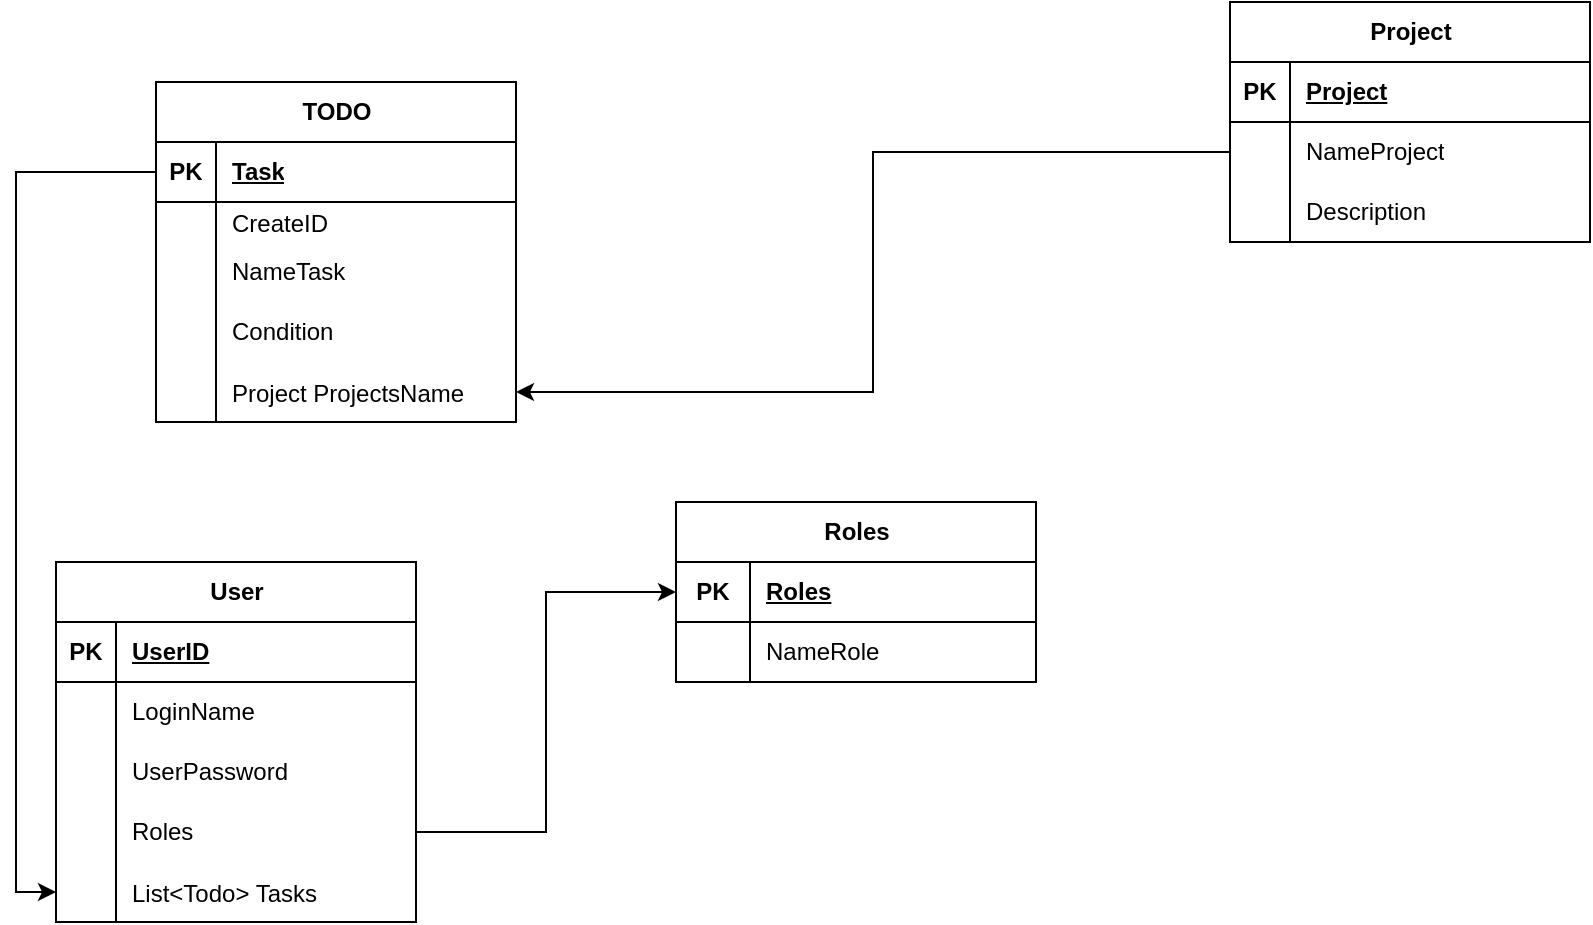 <mxfile version="24.7.8" pages="3">
  <diagram name="Отношение сущностей" id="Df2KR4DPKCaDFUiFFmCZ">
    <mxGraphModel dx="1036" dy="1775" grid="1" gridSize="10" guides="1" tooltips="1" connect="1" arrows="1" fold="1" page="1" pageScale="1" pageWidth="827" pageHeight="1169" math="0" shadow="0">
      <root>
        <mxCell id="0" />
        <mxCell id="1" parent="0" />
        <mxCell id="jYdK0u2jAqZh8rtlCzeY-1" value="User" style="shape=table;startSize=30;container=1;collapsible=1;childLayout=tableLayout;fixedRows=1;rowLines=0;fontStyle=1;align=center;resizeLast=1;html=1;" parent="1" vertex="1">
          <mxGeometry x="43" y="-580" width="180" height="180" as="geometry" />
        </mxCell>
        <mxCell id="jYdK0u2jAqZh8rtlCzeY-2" value="" style="shape=tableRow;horizontal=0;startSize=0;swimlaneHead=0;swimlaneBody=0;fillColor=none;collapsible=0;dropTarget=0;points=[[0,0.5],[1,0.5]];portConstraint=eastwest;top=0;left=0;right=0;bottom=1;" parent="jYdK0u2jAqZh8rtlCzeY-1" vertex="1">
          <mxGeometry y="30" width="180" height="30" as="geometry" />
        </mxCell>
        <mxCell id="jYdK0u2jAqZh8rtlCzeY-3" value="PK" style="shape=partialRectangle;connectable=0;fillColor=none;top=0;left=0;bottom=0;right=0;fontStyle=1;overflow=hidden;whiteSpace=wrap;html=1;" parent="jYdK0u2jAqZh8rtlCzeY-2" vertex="1">
          <mxGeometry width="30" height="30" as="geometry">
            <mxRectangle width="30" height="30" as="alternateBounds" />
          </mxGeometry>
        </mxCell>
        <mxCell id="jYdK0u2jAqZh8rtlCzeY-4" value="UserID" style="shape=partialRectangle;connectable=0;fillColor=none;top=0;left=0;bottom=0;right=0;align=left;spacingLeft=6;fontStyle=5;overflow=hidden;whiteSpace=wrap;html=1;" parent="jYdK0u2jAqZh8rtlCzeY-2" vertex="1">
          <mxGeometry x="30" width="150" height="30" as="geometry">
            <mxRectangle width="150" height="30" as="alternateBounds" />
          </mxGeometry>
        </mxCell>
        <mxCell id="jYdK0u2jAqZh8rtlCzeY-5" value="" style="shape=tableRow;horizontal=0;startSize=0;swimlaneHead=0;swimlaneBody=0;fillColor=none;collapsible=0;dropTarget=0;points=[[0,0.5],[1,0.5]];portConstraint=eastwest;top=0;left=0;right=0;bottom=0;" parent="jYdK0u2jAqZh8rtlCzeY-1" vertex="1">
          <mxGeometry y="60" width="180" height="30" as="geometry" />
        </mxCell>
        <mxCell id="jYdK0u2jAqZh8rtlCzeY-6" value="" style="shape=partialRectangle;connectable=0;fillColor=none;top=0;left=0;bottom=0;right=0;editable=1;overflow=hidden;whiteSpace=wrap;html=1;" parent="jYdK0u2jAqZh8rtlCzeY-5" vertex="1">
          <mxGeometry width="30" height="30" as="geometry">
            <mxRectangle width="30" height="30" as="alternateBounds" />
          </mxGeometry>
        </mxCell>
        <mxCell id="jYdK0u2jAqZh8rtlCzeY-7" value="LoginName" style="shape=partialRectangle;connectable=0;fillColor=none;top=0;left=0;bottom=0;right=0;align=left;spacingLeft=6;overflow=hidden;whiteSpace=wrap;html=1;" parent="jYdK0u2jAqZh8rtlCzeY-5" vertex="1">
          <mxGeometry x="30" width="150" height="30" as="geometry">
            <mxRectangle width="150" height="30" as="alternateBounds" />
          </mxGeometry>
        </mxCell>
        <mxCell id="jYdK0u2jAqZh8rtlCzeY-8" value="" style="shape=tableRow;horizontal=0;startSize=0;swimlaneHead=0;swimlaneBody=0;fillColor=none;collapsible=0;dropTarget=0;points=[[0,0.5],[1,0.5]];portConstraint=eastwest;top=0;left=0;right=0;bottom=0;" parent="jYdK0u2jAqZh8rtlCzeY-1" vertex="1">
          <mxGeometry y="90" width="180" height="30" as="geometry" />
        </mxCell>
        <mxCell id="jYdK0u2jAqZh8rtlCzeY-9" value="" style="shape=partialRectangle;connectable=0;fillColor=none;top=0;left=0;bottom=0;right=0;editable=1;overflow=hidden;whiteSpace=wrap;html=1;" parent="jYdK0u2jAqZh8rtlCzeY-8" vertex="1">
          <mxGeometry width="30" height="30" as="geometry">
            <mxRectangle width="30" height="30" as="alternateBounds" />
          </mxGeometry>
        </mxCell>
        <mxCell id="jYdK0u2jAqZh8rtlCzeY-10" value="UserPassword" style="shape=partialRectangle;connectable=0;fillColor=none;top=0;left=0;bottom=0;right=0;align=left;spacingLeft=6;overflow=hidden;whiteSpace=wrap;html=1;" parent="jYdK0u2jAqZh8rtlCzeY-8" vertex="1">
          <mxGeometry x="30" width="150" height="30" as="geometry">
            <mxRectangle width="150" height="30" as="alternateBounds" />
          </mxGeometry>
        </mxCell>
        <mxCell id="jYdK0u2jAqZh8rtlCzeY-11" value="" style="shape=tableRow;horizontal=0;startSize=0;swimlaneHead=0;swimlaneBody=0;fillColor=none;collapsible=0;dropTarget=0;points=[[0,0.5],[1,0.5]];portConstraint=eastwest;top=0;left=0;right=0;bottom=0;" parent="jYdK0u2jAqZh8rtlCzeY-1" vertex="1">
          <mxGeometry y="120" width="180" height="30" as="geometry" />
        </mxCell>
        <mxCell id="jYdK0u2jAqZh8rtlCzeY-12" value="" style="shape=partialRectangle;connectable=0;fillColor=none;top=0;left=0;bottom=0;right=0;editable=1;overflow=hidden;whiteSpace=wrap;html=1;" parent="jYdK0u2jAqZh8rtlCzeY-11" vertex="1">
          <mxGeometry width="30" height="30" as="geometry">
            <mxRectangle width="30" height="30" as="alternateBounds" />
          </mxGeometry>
        </mxCell>
        <mxCell id="jYdK0u2jAqZh8rtlCzeY-13" value="Roles" style="shape=partialRectangle;connectable=0;fillColor=none;top=0;left=0;bottom=0;right=0;align=left;spacingLeft=6;overflow=hidden;whiteSpace=wrap;html=1;" parent="jYdK0u2jAqZh8rtlCzeY-11" vertex="1">
          <mxGeometry x="30" width="150" height="30" as="geometry">
            <mxRectangle width="150" height="30" as="alternateBounds" />
          </mxGeometry>
        </mxCell>
        <mxCell id="nfb_R_AmFZ-rqXUyVGmI-5" value="" style="shape=tableRow;horizontal=0;startSize=0;swimlaneHead=0;swimlaneBody=0;fillColor=none;collapsible=0;dropTarget=0;points=[[0,0.5],[1,0.5]];portConstraint=eastwest;top=0;left=0;right=0;bottom=0;" vertex="1" parent="jYdK0u2jAqZh8rtlCzeY-1">
          <mxGeometry y="150" width="180" height="30" as="geometry" />
        </mxCell>
        <mxCell id="nfb_R_AmFZ-rqXUyVGmI-6" value="" style="shape=partialRectangle;connectable=0;fillColor=none;top=0;left=0;bottom=0;right=0;editable=1;overflow=hidden;" vertex="1" parent="nfb_R_AmFZ-rqXUyVGmI-5">
          <mxGeometry width="30" height="30" as="geometry">
            <mxRectangle width="30" height="30" as="alternateBounds" />
          </mxGeometry>
        </mxCell>
        <mxCell id="nfb_R_AmFZ-rqXUyVGmI-7" value="List&lt;Todo&gt; Tasks" style="shape=partialRectangle;connectable=0;fillColor=none;top=0;left=0;bottom=0;right=0;align=left;spacingLeft=6;overflow=hidden;" vertex="1" parent="nfb_R_AmFZ-rqXUyVGmI-5">
          <mxGeometry x="30" width="150" height="30" as="geometry">
            <mxRectangle width="150" height="30" as="alternateBounds" />
          </mxGeometry>
        </mxCell>
        <mxCell id="jYdK0u2jAqZh8rtlCzeY-14" value="Roles" style="shape=table;startSize=30;container=1;collapsible=1;childLayout=tableLayout;fixedRows=1;rowLines=0;fontStyle=1;align=center;resizeLast=1;html=1;" parent="1" vertex="1">
          <mxGeometry x="353" y="-610" width="180" height="90" as="geometry" />
        </mxCell>
        <mxCell id="jYdK0u2jAqZh8rtlCzeY-15" value="" style="shape=tableRow;horizontal=0;startSize=0;swimlaneHead=0;swimlaneBody=0;fillColor=none;collapsible=0;dropTarget=0;points=[[0,0.5],[1,0.5]];portConstraint=eastwest;top=0;left=0;right=0;bottom=1;" parent="jYdK0u2jAqZh8rtlCzeY-14" vertex="1">
          <mxGeometry y="30" width="180" height="30" as="geometry" />
        </mxCell>
        <mxCell id="jYdK0u2jAqZh8rtlCzeY-16" value="PK" style="shape=partialRectangle;connectable=0;fillColor=none;top=0;left=0;bottom=0;right=0;fontStyle=1;overflow=hidden;whiteSpace=wrap;html=1;" parent="jYdK0u2jAqZh8rtlCzeY-15" vertex="1">
          <mxGeometry width="37" height="30" as="geometry">
            <mxRectangle width="37" height="30" as="alternateBounds" />
          </mxGeometry>
        </mxCell>
        <mxCell id="jYdK0u2jAqZh8rtlCzeY-17" value="Roles" style="shape=partialRectangle;connectable=0;fillColor=none;top=0;left=0;bottom=0;right=0;align=left;spacingLeft=6;fontStyle=5;overflow=hidden;whiteSpace=wrap;html=1;" parent="jYdK0u2jAqZh8rtlCzeY-15" vertex="1">
          <mxGeometry x="37" width="143" height="30" as="geometry">
            <mxRectangle width="143" height="30" as="alternateBounds" />
          </mxGeometry>
        </mxCell>
        <mxCell id="jYdK0u2jAqZh8rtlCzeY-18" value="" style="shape=tableRow;horizontal=0;startSize=0;swimlaneHead=0;swimlaneBody=0;fillColor=none;collapsible=0;dropTarget=0;points=[[0,0.5],[1,0.5]];portConstraint=eastwest;top=0;left=0;right=0;bottom=0;" parent="jYdK0u2jAqZh8rtlCzeY-14" vertex="1">
          <mxGeometry y="60" width="180" height="30" as="geometry" />
        </mxCell>
        <mxCell id="jYdK0u2jAqZh8rtlCzeY-19" value="" style="shape=partialRectangle;connectable=0;fillColor=none;top=0;left=0;bottom=0;right=0;editable=1;overflow=hidden;whiteSpace=wrap;html=1;" parent="jYdK0u2jAqZh8rtlCzeY-18" vertex="1">
          <mxGeometry width="37" height="30" as="geometry">
            <mxRectangle width="37" height="30" as="alternateBounds" />
          </mxGeometry>
        </mxCell>
        <mxCell id="jYdK0u2jAqZh8rtlCzeY-20" value="NameRole" style="shape=partialRectangle;connectable=0;fillColor=none;top=0;left=0;bottom=0;right=0;align=left;spacingLeft=6;overflow=hidden;whiteSpace=wrap;html=1;" parent="jYdK0u2jAqZh8rtlCzeY-18" vertex="1">
          <mxGeometry x="37" width="143" height="30" as="geometry">
            <mxRectangle width="143" height="30" as="alternateBounds" />
          </mxGeometry>
        </mxCell>
        <mxCell id="jYdK0u2jAqZh8rtlCzeY-42" value="TODO" style="shape=table;startSize=30;container=1;collapsible=1;childLayout=tableLayout;fixedRows=1;rowLines=0;fontStyle=1;align=center;resizeLast=1;html=1;" parent="1" vertex="1">
          <mxGeometry x="93" y="-820" width="180" height="170" as="geometry" />
        </mxCell>
        <mxCell id="jYdK0u2jAqZh8rtlCzeY-43" value="" style="shape=tableRow;horizontal=0;startSize=0;swimlaneHead=0;swimlaneBody=0;fillColor=none;collapsible=0;dropTarget=0;points=[[0,0.5],[1,0.5]];portConstraint=eastwest;top=0;left=0;right=0;bottom=1;" parent="jYdK0u2jAqZh8rtlCzeY-42" vertex="1">
          <mxGeometry y="30" width="180" height="30" as="geometry" />
        </mxCell>
        <mxCell id="jYdK0u2jAqZh8rtlCzeY-44" value="PK" style="shape=partialRectangle;connectable=0;fillColor=none;top=0;left=0;bottom=0;right=0;fontStyle=1;overflow=hidden;whiteSpace=wrap;html=1;" parent="jYdK0u2jAqZh8rtlCzeY-43" vertex="1">
          <mxGeometry width="30" height="30" as="geometry">
            <mxRectangle width="30" height="30" as="alternateBounds" />
          </mxGeometry>
        </mxCell>
        <mxCell id="jYdK0u2jAqZh8rtlCzeY-45" value="Task" style="shape=partialRectangle;connectable=0;fillColor=none;top=0;left=0;bottom=0;right=0;align=left;spacingLeft=6;fontStyle=5;overflow=hidden;whiteSpace=wrap;html=1;" parent="jYdK0u2jAqZh8rtlCzeY-43" vertex="1">
          <mxGeometry x="30" width="150" height="30" as="geometry">
            <mxRectangle width="150" height="30" as="alternateBounds" />
          </mxGeometry>
        </mxCell>
        <mxCell id="8ygizGUFlFFroCiMXUa8-1" value="" style="shape=tableRow;horizontal=0;startSize=0;swimlaneHead=0;swimlaneBody=0;fillColor=none;collapsible=0;dropTarget=0;points=[[0,0.5],[1,0.5]];portConstraint=eastwest;top=0;left=0;right=0;bottom=0;" parent="jYdK0u2jAqZh8rtlCzeY-42" vertex="1">
          <mxGeometry y="60" width="180" height="20" as="geometry" />
        </mxCell>
        <mxCell id="8ygizGUFlFFroCiMXUa8-2" value="" style="shape=partialRectangle;connectable=0;fillColor=none;top=0;left=0;bottom=0;right=0;editable=1;overflow=hidden;" parent="8ygizGUFlFFroCiMXUa8-1" vertex="1">
          <mxGeometry width="30" height="20" as="geometry">
            <mxRectangle width="30" height="20" as="alternateBounds" />
          </mxGeometry>
        </mxCell>
        <mxCell id="8ygizGUFlFFroCiMXUa8-3" value="CreateID" style="shape=partialRectangle;connectable=0;fillColor=none;top=0;left=0;bottom=0;right=0;align=left;spacingLeft=6;overflow=hidden;" parent="8ygizGUFlFFroCiMXUa8-1" vertex="1">
          <mxGeometry x="30" width="150" height="20" as="geometry">
            <mxRectangle width="150" height="20" as="alternateBounds" />
          </mxGeometry>
        </mxCell>
        <mxCell id="jYdK0u2jAqZh8rtlCzeY-49" value="" style="shape=tableRow;horizontal=0;startSize=0;swimlaneHead=0;swimlaneBody=0;fillColor=none;collapsible=0;dropTarget=0;points=[[0,0.5],[1,0.5]];portConstraint=eastwest;top=0;left=0;right=0;bottom=0;" parent="jYdK0u2jAqZh8rtlCzeY-42" vertex="1">
          <mxGeometry y="80" width="180" height="30" as="geometry" />
        </mxCell>
        <mxCell id="jYdK0u2jAqZh8rtlCzeY-50" value="" style="shape=partialRectangle;connectable=0;fillColor=none;top=0;left=0;bottom=0;right=0;editable=1;overflow=hidden;whiteSpace=wrap;html=1;" parent="jYdK0u2jAqZh8rtlCzeY-49" vertex="1">
          <mxGeometry width="30" height="30" as="geometry">
            <mxRectangle width="30" height="30" as="alternateBounds" />
          </mxGeometry>
        </mxCell>
        <mxCell id="jYdK0u2jAqZh8rtlCzeY-51" value="NameTask" style="shape=partialRectangle;connectable=0;fillColor=none;top=0;left=0;bottom=0;right=0;align=left;spacingLeft=6;overflow=hidden;whiteSpace=wrap;html=1;" parent="jYdK0u2jAqZh8rtlCzeY-49" vertex="1">
          <mxGeometry x="30" width="150" height="30" as="geometry">
            <mxRectangle width="150" height="30" as="alternateBounds" />
          </mxGeometry>
        </mxCell>
        <mxCell id="jYdK0u2jAqZh8rtlCzeY-52" value="" style="shape=tableRow;horizontal=0;startSize=0;swimlaneHead=0;swimlaneBody=0;fillColor=none;collapsible=0;dropTarget=0;points=[[0,0.5],[1,0.5]];portConstraint=eastwest;top=0;left=0;right=0;bottom=0;" parent="jYdK0u2jAqZh8rtlCzeY-42" vertex="1">
          <mxGeometry y="110" width="180" height="30" as="geometry" />
        </mxCell>
        <mxCell id="jYdK0u2jAqZh8rtlCzeY-53" value="" style="shape=partialRectangle;connectable=0;fillColor=none;top=0;left=0;bottom=0;right=0;editable=1;overflow=hidden;whiteSpace=wrap;html=1;" parent="jYdK0u2jAqZh8rtlCzeY-52" vertex="1">
          <mxGeometry width="30" height="30" as="geometry">
            <mxRectangle width="30" height="30" as="alternateBounds" />
          </mxGeometry>
        </mxCell>
        <mxCell id="jYdK0u2jAqZh8rtlCzeY-54" value="Condition" style="shape=partialRectangle;connectable=0;fillColor=none;top=0;left=0;bottom=0;right=0;align=left;spacingLeft=6;overflow=hidden;whiteSpace=wrap;html=1;" parent="jYdK0u2jAqZh8rtlCzeY-52" vertex="1">
          <mxGeometry x="30" width="150" height="30" as="geometry">
            <mxRectangle width="150" height="30" as="alternateBounds" />
          </mxGeometry>
        </mxCell>
        <mxCell id="nfb_R_AmFZ-rqXUyVGmI-9" value="" style="shape=tableRow;horizontal=0;startSize=0;swimlaneHead=0;swimlaneBody=0;fillColor=none;collapsible=0;dropTarget=0;points=[[0,0.5],[1,0.5]];portConstraint=eastwest;top=0;left=0;right=0;bottom=0;" vertex="1" parent="jYdK0u2jAqZh8rtlCzeY-42">
          <mxGeometry y="140" width="180" height="30" as="geometry" />
        </mxCell>
        <mxCell id="nfb_R_AmFZ-rqXUyVGmI-10" value="" style="shape=partialRectangle;connectable=0;fillColor=none;top=0;left=0;bottom=0;right=0;editable=1;overflow=hidden;" vertex="1" parent="nfb_R_AmFZ-rqXUyVGmI-9">
          <mxGeometry width="30" height="30" as="geometry">
            <mxRectangle width="30" height="30" as="alternateBounds" />
          </mxGeometry>
        </mxCell>
        <mxCell id="nfb_R_AmFZ-rqXUyVGmI-11" value="Project ProjectsName" style="shape=partialRectangle;connectable=0;fillColor=none;top=0;left=0;bottom=0;right=0;align=left;spacingLeft=6;overflow=hidden;" vertex="1" parent="nfb_R_AmFZ-rqXUyVGmI-9">
          <mxGeometry x="30" width="150" height="30" as="geometry">
            <mxRectangle width="150" height="30" as="alternateBounds" />
          </mxGeometry>
        </mxCell>
        <mxCell id="9i3OKMShy_cF3Ldf0G2f-1" value="Project" style="shape=table;startSize=30;container=1;collapsible=1;childLayout=tableLayout;fixedRows=1;rowLines=0;fontStyle=1;align=center;resizeLast=1;html=1;" parent="1" vertex="1">
          <mxGeometry x="630" y="-860" width="180" height="120" as="geometry" />
        </mxCell>
        <mxCell id="9i3OKMShy_cF3Ldf0G2f-2" value="" style="shape=tableRow;horizontal=0;startSize=0;swimlaneHead=0;swimlaneBody=0;fillColor=none;collapsible=0;dropTarget=0;points=[[0,0.5],[1,0.5]];portConstraint=eastwest;top=0;left=0;right=0;bottom=1;" parent="9i3OKMShy_cF3Ldf0G2f-1" vertex="1">
          <mxGeometry y="30" width="180" height="30" as="geometry" />
        </mxCell>
        <mxCell id="9i3OKMShy_cF3Ldf0G2f-3" value="PK" style="shape=partialRectangle;connectable=0;fillColor=none;top=0;left=0;bottom=0;right=0;fontStyle=1;overflow=hidden;whiteSpace=wrap;html=1;" parent="9i3OKMShy_cF3Ldf0G2f-2" vertex="1">
          <mxGeometry width="30" height="30" as="geometry">
            <mxRectangle width="30" height="30" as="alternateBounds" />
          </mxGeometry>
        </mxCell>
        <mxCell id="9i3OKMShy_cF3Ldf0G2f-4" value="Project" style="shape=partialRectangle;connectable=0;fillColor=none;top=0;left=0;bottom=0;right=0;align=left;spacingLeft=6;fontStyle=5;overflow=hidden;whiteSpace=wrap;html=1;" parent="9i3OKMShy_cF3Ldf0G2f-2" vertex="1">
          <mxGeometry x="30" width="150" height="30" as="geometry">
            <mxRectangle width="150" height="30" as="alternateBounds" />
          </mxGeometry>
        </mxCell>
        <mxCell id="9i3OKMShy_cF3Ldf0G2f-5" value="" style="shape=tableRow;horizontal=0;startSize=0;swimlaneHead=0;swimlaneBody=0;fillColor=none;collapsible=0;dropTarget=0;points=[[0,0.5],[1,0.5]];portConstraint=eastwest;top=0;left=0;right=0;bottom=0;" parent="9i3OKMShy_cF3Ldf0G2f-1" vertex="1">
          <mxGeometry y="60" width="180" height="30" as="geometry" />
        </mxCell>
        <mxCell id="9i3OKMShy_cF3Ldf0G2f-6" value="" style="shape=partialRectangle;connectable=0;fillColor=none;top=0;left=0;bottom=0;right=0;editable=1;overflow=hidden;whiteSpace=wrap;html=1;" parent="9i3OKMShy_cF3Ldf0G2f-5" vertex="1">
          <mxGeometry width="30" height="30" as="geometry">
            <mxRectangle width="30" height="30" as="alternateBounds" />
          </mxGeometry>
        </mxCell>
        <mxCell id="9i3OKMShy_cF3Ldf0G2f-7" value="NameProject" style="shape=partialRectangle;connectable=0;fillColor=none;top=0;left=0;bottom=0;right=0;align=left;spacingLeft=6;overflow=hidden;whiteSpace=wrap;html=1;" parent="9i3OKMShy_cF3Ldf0G2f-5" vertex="1">
          <mxGeometry x="30" width="150" height="30" as="geometry">
            <mxRectangle width="150" height="30" as="alternateBounds" />
          </mxGeometry>
        </mxCell>
        <mxCell id="9i3OKMShy_cF3Ldf0G2f-8" value="" style="shape=tableRow;horizontal=0;startSize=0;swimlaneHead=0;swimlaneBody=0;fillColor=none;collapsible=0;dropTarget=0;points=[[0,0.5],[1,0.5]];portConstraint=eastwest;top=0;left=0;right=0;bottom=0;" parent="9i3OKMShy_cF3Ldf0G2f-1" vertex="1">
          <mxGeometry y="90" width="180" height="30" as="geometry" />
        </mxCell>
        <mxCell id="9i3OKMShy_cF3Ldf0G2f-9" value="" style="shape=partialRectangle;connectable=0;fillColor=none;top=0;left=0;bottom=0;right=0;editable=1;overflow=hidden;whiteSpace=wrap;html=1;" parent="9i3OKMShy_cF3Ldf0G2f-8" vertex="1">
          <mxGeometry width="30" height="30" as="geometry">
            <mxRectangle width="30" height="30" as="alternateBounds" />
          </mxGeometry>
        </mxCell>
        <mxCell id="9i3OKMShy_cF3Ldf0G2f-10" value="&lt;span style=&quot;text-wrap: nowrap;&quot;&gt;Description&lt;/span&gt;" style="shape=partialRectangle;connectable=0;fillColor=none;top=0;left=0;bottom=0;right=0;align=left;spacingLeft=6;overflow=hidden;whiteSpace=wrap;html=1;" parent="9i3OKMShy_cF3Ldf0G2f-8" vertex="1">
          <mxGeometry x="30" width="150" height="30" as="geometry">
            <mxRectangle width="150" height="30" as="alternateBounds" />
          </mxGeometry>
        </mxCell>
        <mxCell id="nfb_R_AmFZ-rqXUyVGmI-1" style="edgeStyle=orthogonalEdgeStyle;rounded=0;orthogonalLoop=1;jettySize=auto;html=1;entryX=0;entryY=0.5;entryDx=0;entryDy=0;" edge="1" parent="1" source="jYdK0u2jAqZh8rtlCzeY-11" target="jYdK0u2jAqZh8rtlCzeY-15">
          <mxGeometry relative="1" as="geometry" />
        </mxCell>
        <mxCell id="nfb_R_AmFZ-rqXUyVGmI-8" style="edgeStyle=orthogonalEdgeStyle;rounded=0;orthogonalLoop=1;jettySize=auto;html=1;exitX=0;exitY=0.5;exitDx=0;exitDy=0;entryX=0;entryY=0.5;entryDx=0;entryDy=0;" edge="1" parent="1" source="jYdK0u2jAqZh8rtlCzeY-43" target="nfb_R_AmFZ-rqXUyVGmI-5">
          <mxGeometry relative="1" as="geometry" />
        </mxCell>
        <mxCell id="nfb_R_AmFZ-rqXUyVGmI-12" style="edgeStyle=orthogonalEdgeStyle;rounded=0;orthogonalLoop=1;jettySize=auto;html=1;entryX=1;entryY=0.5;entryDx=0;entryDy=0;" edge="1" parent="1" source="9i3OKMShy_cF3Ldf0G2f-5" target="nfb_R_AmFZ-rqXUyVGmI-9">
          <mxGeometry relative="1" as="geometry" />
        </mxCell>
      </root>
    </mxGraphModel>
  </diagram>
  <diagram id="8Z8onAVMskxbgXMTFSG8" name="Диаграмма классов ">
    <mxGraphModel dx="1036" dy="2944" grid="1" gridSize="10" guides="1" tooltips="1" connect="1" arrows="1" fold="1" page="1" pageScale="1" pageWidth="827" pageHeight="1169" math="0" shadow="0">
      <root>
        <mxCell id="0" />
        <mxCell id="1" parent="0" />
        <mxCell id="b1oZbbYelRdp1WM-w6bT-1" value="User" style="swimlane;childLayout=stackLayout;horizontal=1;startSize=50;horizontalStack=0;rounded=1;fontSize=14;fontStyle=0;strokeWidth=2;resizeParent=0;resizeLast=1;shadow=0;dashed=0;align=center;arcSize=4;whiteSpace=wrap;html=1;" parent="1" vertex="1">
          <mxGeometry x="200" y="-1520" width="200" height="120" as="geometry" />
        </mxCell>
        <mxCell id="b1oZbbYelRdp1WM-w6bT-2" value="+ LoginName : string&lt;div&gt;+ UserPassword : string&lt;br&gt;&lt;/div&gt;&lt;div&gt;+ RoleName : string&lt;br&gt;&lt;/div&gt;&lt;div&gt;+ Task&amp;lt;List&amp;gt; : Task&lt;/div&gt;" style="align=left;strokeColor=none;fillColor=none;spacingLeft=4;fontSize=12;verticalAlign=top;resizable=0;rotatable=0;part=1;html=1;" parent="b1oZbbYelRdp1WM-w6bT-1" vertex="1">
          <mxGeometry y="50" width="200" height="70" as="geometry" />
        </mxCell>
        <mxCell id="1DP1uqE9mPO_0P-Q2Mv--1" value="Task" style="swimlane;childLayout=stackLayout;horizontal=1;startSize=50;horizontalStack=0;rounded=1;fontSize=14;fontStyle=0;strokeWidth=2;resizeParent=0;resizeLast=1;shadow=0;dashed=0;align=center;arcSize=4;whiteSpace=wrap;html=1;" parent="1" vertex="1">
          <mxGeometry x="200" y="-1710" width="200" height="120" as="geometry" />
        </mxCell>
        <mxCell id="1DP1uqE9mPO_0P-Q2Mv--2" value="+ NameTask : string&lt;div&gt;+ Projects : Project&lt;br&gt;+ Condition : srting&lt;br&gt;&lt;/div&gt;" style="align=left;strokeColor=none;fillColor=none;spacingLeft=4;fontSize=12;verticalAlign=top;resizable=0;rotatable=0;part=1;html=1;" parent="1DP1uqE9mPO_0P-Q2Mv--1" vertex="1">
          <mxGeometry y="50" width="200" height="70" as="geometry" />
        </mxCell>
        <mxCell id="I3FP4bh66QibS0hZgpR0-1" style="edgeStyle=orthogonalEdgeStyle;rounded=0;orthogonalLoop=1;jettySize=auto;html=1;entryX=0;entryY=0.5;entryDx=0;entryDy=0;" parent="1" source="1DP1uqE9mPO_0P-Q2Mv--2" target="b1oZbbYelRdp1WM-w6bT-2" edge="1">
          <mxGeometry relative="1" as="geometry">
            <Array as="points">
              <mxPoint x="140" y="-1625" />
              <mxPoint x="140" y="-1435" />
            </Array>
          </mxGeometry>
        </mxCell>
        <mxCell id="8dt9K9ZtT7JFjcdne-Cb-2" value="Project" style="swimlane;childLayout=stackLayout;horizontal=1;startSize=50;horizontalStack=0;rounded=1;fontSize=14;fontStyle=0;strokeWidth=2;resizeParent=0;resizeLast=1;shadow=0;dashed=0;align=center;arcSize=4;whiteSpace=wrap;html=1;" parent="1" vertex="1">
          <mxGeometry x="230" y="-1880" width="200" height="120" as="geometry" />
        </mxCell>
        <mxCell id="8dt9K9ZtT7JFjcdne-Cb-3" value="+ NameProject : string&lt;div&gt;+ Description : string&lt;/div&gt;&lt;div&gt;&lt;br&gt;&lt;/div&gt;" style="align=left;strokeColor=none;fillColor=none;spacingLeft=4;fontSize=12;verticalAlign=top;resizable=0;rotatable=0;part=1;html=1;" parent="8dt9K9ZtT7JFjcdne-Cb-2" vertex="1">
          <mxGeometry y="50" width="200" height="70" as="geometry" />
        </mxCell>
        <mxCell id="8dt9K9ZtT7JFjcdne-Cb-4" style="edgeStyle=orthogonalEdgeStyle;rounded=0;orthogonalLoop=1;jettySize=auto;html=1;entryX=1;entryY=0.5;entryDx=0;entryDy=0;" parent="1" source="8dt9K9ZtT7JFjcdne-Cb-3" target="1DP1uqE9mPO_0P-Q2Mv--2" edge="1">
          <mxGeometry relative="1" as="geometry">
            <Array as="points">
              <mxPoint x="470" y="-1795" />
              <mxPoint x="470" y="-1625" />
            </Array>
          </mxGeometry>
        </mxCell>
      </root>
    </mxGraphModel>
  </diagram>
  <diagram id="TxE6MidAXfhh5CowkagX" name="Страница — 3">
    <mxGraphModel dx="714" dy="418" grid="1" gridSize="10" guides="1" tooltips="1" connect="1" arrows="1" fold="1" page="1" pageScale="1" pageWidth="827" pageHeight="1169" math="0" shadow="0">
      <root>
        <mxCell id="0" />
        <mxCell id="1" parent="0" />
        <mxCell id="D0TZBWrni_p3OMym5_Nl-1" value="Admin" style="shape=umlActor;verticalLabelPosition=bottom;verticalAlign=top;html=1;" parent="1" vertex="1">
          <mxGeometry x="60" y="160" width="30" height="60" as="geometry" />
        </mxCell>
        <mxCell id="D0TZBWrni_p3OMym5_Nl-2" value="Controller" style="shape=umlLifeline;perimeter=lifelinePerimeter;whiteSpace=wrap;html=1;container=1;dropTarget=0;collapsible=0;recursiveResize=0;outlineConnect=0;portConstraint=eastwest;newEdgeStyle={&quot;edgeStyle&quot;:&quot;elbowEdgeStyle&quot;,&quot;elbow&quot;:&quot;vertical&quot;,&quot;curved&quot;:0,&quot;rounded&quot;:0};" parent="1" vertex="1">
          <mxGeometry x="180" y="200" width="100" height="680" as="geometry" />
        </mxCell>
        <mxCell id="D0TZBWrni_p3OMym5_Nl-4" value="Вход пользователя" style="endArrow=open;startArrow=none;endFill=0;startFill=0;endSize=8;html=1;verticalAlign=bottom;dashed=1;labelBackgroundColor=none;rounded=0;" parent="1" target="D0TZBWrni_p3OMym5_Nl-2" edge="1">
          <mxGeometry width="160" relative="1" as="geometry">
            <mxPoint x="60" y="280" as="sourcePoint" />
            <mxPoint x="220" y="280" as="targetPoint" />
          </mxGeometry>
        </mxCell>
        <mxCell id="D0TZBWrni_p3OMym5_Nl-5" value="Controller.User" style="shape=umlLifeline;perimeter=lifelinePerimeter;whiteSpace=wrap;html=1;container=1;dropTarget=0;collapsible=0;recursiveResize=0;outlineConnect=0;portConstraint=eastwest;newEdgeStyle={&quot;edgeStyle&quot;:&quot;elbowEdgeStyle&quot;,&quot;elbow&quot;:&quot;vertical&quot;,&quot;curved&quot;:0,&quot;rounded&quot;:0};" parent="1" vertex="1">
          <mxGeometry x="440" y="200" width="100" height="680" as="geometry" />
        </mxCell>
        <mxCell id="D0TZBWrni_p3OMym5_Nl-6" value="Task" style="shape=umlLifeline;perimeter=lifelinePerimeter;whiteSpace=wrap;html=1;container=1;dropTarget=0;collapsible=0;recursiveResize=0;outlineConnect=0;portConstraint=eastwest;newEdgeStyle={&quot;edgeStyle&quot;:&quot;elbowEdgeStyle&quot;,&quot;elbow&quot;:&quot;vertical&quot;,&quot;curved&quot;:0,&quot;rounded&quot;:0};" parent="1" vertex="1">
          <mxGeometry x="313.5" y="200" width="100" height="680" as="geometry" />
        </mxCell>
        <mxCell id="D0TZBWrni_p3OMym5_Nl-7" value="Проверка пользователя" style="endArrow=open;startArrow=none;endFill=0;startFill=0;endSize=8;html=1;verticalAlign=bottom;dashed=1;labelBackgroundColor=none;rounded=0;" parent="1" edge="1">
          <mxGeometry width="160" relative="1" as="geometry">
            <mxPoint x="230" y="300" as="sourcePoint" />
            <mxPoint x="489.5" y="300" as="targetPoint" />
          </mxGeometry>
        </mxCell>
        <mxCell id="D0TZBWrni_p3OMym5_Nl-9" value="Пользователь выполнил вход&amp;nbsp;" style="endArrow=open;startArrow=none;endFill=0;startFill=0;endSize=8;html=1;verticalAlign=bottom;dashed=1;labelBackgroundColor=none;rounded=0;" parent="1" source="D0TZBWrni_p3OMym5_Nl-5" edge="1">
          <mxGeometry width="160" relative="1" as="geometry">
            <mxPoint x="655.28" y="340" as="sourcePoint" />
            <mxPoint x="230.002" y="340" as="targetPoint" />
          </mxGeometry>
        </mxCell>
        <mxCell id="r8iZCe_F0aSk44pXELZb-1" value="Вывод списка задач" style="endArrow=open;startArrow=none;endFill=0;startFill=0;endSize=8;html=1;verticalAlign=bottom;dashed=1;labelBackgroundColor=none;rounded=0;" edge="1" parent="1">
          <mxGeometry width="160" relative="1" as="geometry">
            <mxPoint x="60" y="390" as="sourcePoint" />
            <mxPoint x="230" y="390" as="targetPoint" />
          </mxGeometry>
        </mxCell>
        <mxCell id="r8iZCe_F0aSk44pXELZb-2" value="Task.List" style="shape=umlLifeline;perimeter=lifelinePerimeter;whiteSpace=wrap;html=1;container=1;dropTarget=0;collapsible=0;recursiveResize=0;outlineConnect=0;portConstraint=eastwest;newEdgeStyle={&quot;edgeStyle&quot;:&quot;elbowEdgeStyle&quot;,&quot;elbow&quot;:&quot;vertical&quot;,&quot;curved&quot;:0,&quot;rounded&quot;:0};" vertex="1" parent="1">
          <mxGeometry x="560" y="200" width="100" height="680" as="geometry" />
        </mxCell>
        <mxCell id="r8iZCe_F0aSk44pXELZb-3" value="Запрос на вывод&amp;nbsp;&lt;div&gt;задач&lt;/div&gt;" style="endArrow=open;startArrow=none;endFill=0;startFill=0;endSize=8;html=1;verticalAlign=bottom;dashed=1;labelBackgroundColor=none;rounded=0;" edge="1" parent="1">
          <mxGeometry width="160" relative="1" as="geometry">
            <mxPoint x="230" y="410" as="sourcePoint" />
            <mxPoint x="360" y="410" as="targetPoint" />
          </mxGeometry>
        </mxCell>
        <mxCell id="r8iZCe_F0aSk44pXELZb-4" value="Обработка запроса" style="endArrow=open;startArrow=none;endFill=0;startFill=0;endSize=8;html=1;verticalAlign=bottom;dashed=1;labelBackgroundColor=none;rounded=0;" edge="1" parent="1" target="r8iZCe_F0aSk44pXELZb-2">
          <mxGeometry width="160" relative="1" as="geometry">
            <mxPoint x="360" y="430" as="sourcePoint" />
            <mxPoint x="490" y="430" as="targetPoint" />
          </mxGeometry>
        </mxCell>
        <mxCell id="r8iZCe_F0aSk44pXELZb-5" value="" style="html=1;points=[];perimeter=orthogonalPerimeter;fillColor=strokeColor;" vertex="1" parent="1">
          <mxGeometry x="608" y="420" width="5" height="60" as="geometry" />
        </mxCell>
        <mxCell id="r8iZCe_F0aSk44pXELZb-6" value="Возврат списка задач" style="endArrow=open;startArrow=none;endFill=0;startFill=0;endSize=8;html=1;verticalAlign=bottom;dashed=1;labelBackgroundColor=none;rounded=0;" edge="1" parent="1" target="D0TZBWrni_p3OMym5_Nl-2">
          <mxGeometry width="160" relative="1" as="geometry">
            <mxPoint x="608" y="460" as="sourcePoint" />
            <mxPoint x="360" y="460" as="targetPoint" />
          </mxGeometry>
        </mxCell>
        <mxCell id="r8iZCe_F0aSk44pXELZb-8" value="Вывод списка задач" style="endArrow=open;startArrow=none;endFill=0;startFill=0;endSize=8;html=1;verticalAlign=bottom;dashed=1;labelBackgroundColor=none;rounded=0;" edge="1" parent="1">
          <mxGeometry width="160" relative="1" as="geometry">
            <mxPoint x="230" y="480" as="sourcePoint" />
            <mxPoint x="50" y="480" as="targetPoint" />
          </mxGeometry>
        </mxCell>
      </root>
    </mxGraphModel>
  </diagram>
</mxfile>
